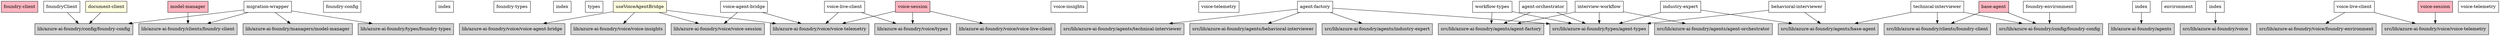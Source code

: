 digraph FoundryDependencies {
  rankdir=TB;
  node [shape=box, style=filled];

  "lib/azure-ai-foundry/clients/foundry-client.ts" [label="foundry-client", fillcolor=lightpink];
  "lib/azure-ai-foundry/clients/foundryClient.ts" [label="foundryClient", fillcolor=white];
  "lib/azure-ai-foundry/clients/migration-wrapper.ts" [label="migration-wrapper", fillcolor=white];
  "lib/azure-ai-foundry/config/foundry-config.ts" [label="foundry-config", fillcolor=white];
  "lib/azure-ai-foundry/documents/document-client.ts" [label="document-client", fillcolor=lightyellow];
  "lib/azure-ai-foundry/index.ts" [label="index", fillcolor=white];
  "lib/azure-ai-foundry/managers/model-manager.ts" [label="model-manager", fillcolor=lightpink];
  "lib/azure-ai-foundry/types/foundry-types.ts" [label="foundry-types", fillcolor=white];
  "lib/azure-ai-foundry/types/index.ts" [label="index", fillcolor=white];
  "lib/azure-ai-foundry/voice/types.ts" [label="types", fillcolor=white];
  "lib/azure-ai-foundry/voice/useVoiceAgentBridge.ts" [label="useVoiceAgentBridge", fillcolor=lightyellow];
  "lib/azure-ai-foundry/voice/voice-agent-bridge.ts" [label="voice-agent-bridge", fillcolor=white];
  "lib/azure-ai-foundry/voice/voice-insights.ts" [label="voice-insights", fillcolor=white];
  "lib/azure-ai-foundry/voice/voice-live-client.ts" [label="voice-live-client", fillcolor=white];
  "lib/azure-ai-foundry/voice/voice-session.ts" [label="voice-session", fillcolor=lightpink];
  "lib/azure-ai-foundry/voice/voice-telemetry.ts" [label="voice-telemetry", fillcolor=white];
  "src/lib/azure-ai-foundry/agents/agent-factory.ts" [label="agent-factory", fillcolor=white];
  "src/lib/azure-ai-foundry/agents/agent-orchestrator.ts" [label="agent-orchestrator", fillcolor=white];
  "src/lib/azure-ai-foundry/agents/base-agent.ts" [label="base-agent", fillcolor=lightpink];
  "src/lib/azure-ai-foundry/agents/behavioral-interviewer.ts" [label="behavioral-interviewer", fillcolor=white];
  "src/lib/azure-ai-foundry/agents/index.ts" [label="index", fillcolor=white];
  "src/lib/azure-ai-foundry/agents/industry-expert.ts" [label="industry-expert", fillcolor=white];
  "src/lib/azure-ai-foundry/agents/technical-interviewer.ts" [label="technical-interviewer", fillcolor=white];
  "src/lib/azure-ai-foundry/config/environment.ts" [label="environment", fillcolor=white];
  "src/lib/azure-ai-foundry/voice/foundry-environment.ts" [label="foundry-environment", fillcolor=white];
  "src/lib/azure-ai-foundry/voice/index.ts" [label="index", fillcolor=white];
  "src/lib/azure-ai-foundry/voice/voice-live-client.ts" [label="voice-live-client", fillcolor=white];
  "src/lib/azure-ai-foundry/voice/voice-session.ts" [label="voice-session", fillcolor=lightpink];
  "src/lib/azure-ai-foundry/voice/voice-telemetry.ts" [label="voice-telemetry", fillcolor=white];
  "src/lib/azure-ai-foundry/workflows/interview-workflow.ts" [label="interview-workflow", fillcolor=white];
  "src/lib/azure-ai-foundry/workflows/workflow-types.ts" [label="workflow-types", fillcolor=white];

  "lib/azure-ai-foundry/clients/foundryClient.ts" -> "lib/azure-ai-foundry/config/foundry-config" [style=solid];
  "lib/azure-ai-foundry/clients/migration-wrapper.ts" -> "lib/azure-ai-foundry/clients/foundry-client" [style=solid];
  "lib/azure-ai-foundry/clients/migration-wrapper.ts" -> "lib/azure-ai-foundry/managers/model-manager" [style=solid];
  "lib/azure-ai-foundry/clients/migration-wrapper.ts" -> "lib/azure-ai-foundry/config/foundry-config" [style=solid];
  "lib/azure-ai-foundry/clients/migration-wrapper.ts" -> "lib/azure-ai-foundry/types/foundry-types" [style=solid];
  "lib/azure-ai-foundry/documents/document-client.ts" -> "lib/azure-ai-foundry/config/foundry-config" [style=solid];
  "lib/azure-ai-foundry/managers/model-manager.ts" -> "lib/azure-ai-foundry/clients/foundry-client" [style=solid];
  "lib/azure-ai-foundry/voice/useVoiceAgentBridge.ts" -> "lib/azure-ai-foundry/voice/voice-agent-bridge" [style=solid];
  "lib/azure-ai-foundry/voice/useVoiceAgentBridge.ts" -> "lib/azure-ai-foundry/voice/voice-session" [style=solid];
  "lib/azure-ai-foundry/voice/useVoiceAgentBridge.ts" -> "lib/azure-ai-foundry/voice/voice-telemetry" [style=solid];
  "lib/azure-ai-foundry/voice/useVoiceAgentBridge.ts" -> "lib/azure-ai-foundry/voice/voice-insights" [style=solid];
  "lib/azure-ai-foundry/voice/voice-agent-bridge.ts" -> "lib/azure-ai-foundry/voice/voice-session" [style=solid];
  "lib/azure-ai-foundry/voice/voice-agent-bridge.ts" -> "lib/azure-ai-foundry/voice/voice-telemetry" [style=solid];
  "lib/azure-ai-foundry/voice/voice-live-client.ts" -> "lib/azure-ai-foundry/voice/types" [style=solid];
  "lib/azure-ai-foundry/voice/voice-live-client.ts" -> "lib/azure-ai-foundry/voice/voice-telemetry" [style=solid];
  "lib/azure-ai-foundry/voice/voice-session.ts" -> "lib/azure-ai-foundry/voice/voice-live-client" [style=solid];
  "lib/azure-ai-foundry/voice/voice-session.ts" -> "lib/azure-ai-foundry/voice/types" [style=solid];
  "lib/azure-ai-foundry/voice/voice-session.ts" -> "lib/azure-ai-foundry/voice/voice-telemetry" [style=solid];
  "src/lib/azure-ai-foundry/agents/agent-factory.ts" -> "src/lib/azure-ai-foundry/types/agent-types" [style=solid];
  "src/lib/azure-ai-foundry/agents/agent-factory.ts" -> "src/lib/azure-ai-foundry/agents/technical-interviewer" [style=solid];
  "src/lib/azure-ai-foundry/agents/agent-factory.ts" -> "src/lib/azure-ai-foundry/agents/behavioral-interviewer" [style=solid];
  "src/lib/azure-ai-foundry/agents/agent-factory.ts" -> "src/lib/azure-ai-foundry/agents/industry-expert" [style=solid];
  "src/lib/azure-ai-foundry/agents/agent-orchestrator.ts" -> "src/lib/azure-ai-foundry/types/agent-types" [style=solid];
  "src/lib/azure-ai-foundry/agents/agent-orchestrator.ts" -> "src/lib/azure-ai-foundry/agents/agent-factory" [style=solid];
  "src/lib/azure-ai-foundry/agents/base-agent.ts" -> "src/lib/azure-ai-foundry/clients/foundry-client" [style=solid];
  "src/lib/azure-ai-foundry/agents/base-agent.ts" -> "src/lib/azure-ai-foundry/config/foundry-config" [style=solid];
  "src/lib/azure-ai-foundry/agents/behavioral-interviewer.ts" -> "src/lib/azure-ai-foundry/agents/base-agent" [style=solid];
  "src/lib/azure-ai-foundry/agents/behavioral-interviewer.ts" -> "src/lib/azure-ai-foundry/types/agent-types" [style=solid];
  "src/lib/azure-ai-foundry/agents/index.ts" -> "lib/azure-ai-foundry/agents" [style=solid];
  "src/lib/azure-ai-foundry/agents/industry-expert.ts" -> "src/lib/azure-ai-foundry/agents/base-agent" [style=solid];
  "src/lib/azure-ai-foundry/agents/industry-expert.ts" -> "src/lib/azure-ai-foundry/types/agent-types" [style=solid];
  "src/lib/azure-ai-foundry/agents/technical-interviewer.ts" -> "src/lib/azure-ai-foundry/agents/base-agent" [style=solid];
  "src/lib/azure-ai-foundry/agents/technical-interviewer.ts" -> "src/lib/azure-ai-foundry/clients/foundry-client" [style=solid];
  "src/lib/azure-ai-foundry/agents/technical-interviewer.ts" -> "src/lib/azure-ai-foundry/config/foundry-config" [style=solid];
  "src/lib/azure-ai-foundry/voice/foundry-environment.ts" -> "src/lib/azure-ai-foundry/config/foundry-config" [style=solid];
  "src/lib/azure-ai-foundry/voice/index.ts" -> "src/lib/azure-ai-foundry/voice" [style=solid];
  "src/lib/azure-ai-foundry/voice/voice-live-client.ts" -> "src/lib/azure-ai-foundry/voice/foundry-environment" [style=solid];
  "src/lib/azure-ai-foundry/voice/voice-live-client.ts" -> "src/lib/azure-ai-foundry/voice/voice-telemetry" [style=solid];
  "src/lib/azure-ai-foundry/voice/voice-session.ts" -> "src/lib/azure-ai-foundry/voice/voice-telemetry" [style=solid];
  "src/lib/azure-ai-foundry/workflows/interview-workflow.ts" -> "src/lib/azure-ai-foundry/agents/agent-factory" [style=solid];
  "src/lib/azure-ai-foundry/workflows/interview-workflow.ts" -> "src/lib/azure-ai-foundry/agents/agent-orchestrator" [style=solid];
  "src/lib/azure-ai-foundry/workflows/interview-workflow.ts" -> "src/lib/azure-ai-foundry/types/agent-types" [style=solid];
  "src/lib/azure-ai-foundry/workflows/workflow-types.ts" -> "src/lib/azure-ai-foundry/types/agent-types" [style=solid];
  "src/lib/azure-ai-foundry/workflows/workflow-types.ts" -> "src/lib/azure-ai-foundry/agents/agent-factory" [style=solid];
}